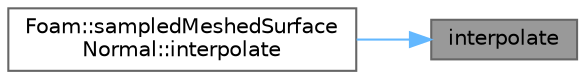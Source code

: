 digraph "interpolate"
{
 // LATEX_PDF_SIZE
  bgcolor="transparent";
  edge [fontname=Helvetica,fontsize=10,labelfontname=Helvetica,labelfontsize=10];
  node [fontname=Helvetica,fontsize=10,shape=box,height=0.2,width=0.4];
  rankdir="RL";
  Node1 [id="Node000001",label="interpolate",height=0.2,width=0.4,color="gray40", fillcolor="grey60", style="filled", fontcolor="black",tooltip=" "];
  Node1 -> Node2 [id="edge1_Node000001_Node000002",dir="back",color="steelblue1",style="solid",tooltip=" "];
  Node2 [id="Node000002",label="Foam::sampledMeshedSurface\lNormal::interpolate",height=0.2,width=0.4,color="grey40", fillcolor="white", style="filled",URL="$classFoam_1_1sampledMeshedSurfaceNormal.html#a06703bcd70787c6ef88cdf0394a3a99f",tooltip=" "];
}
